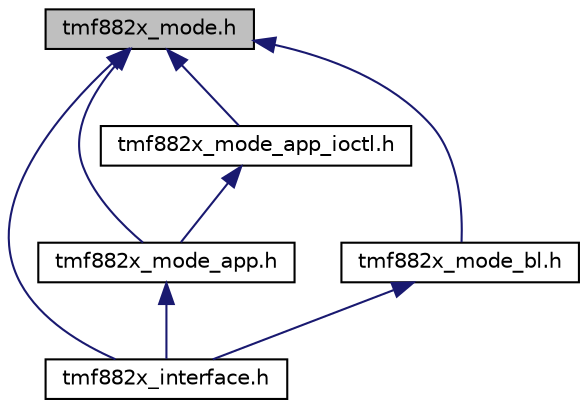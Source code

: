 digraph "tmf882x_mode.h"
{
 // LATEX_PDF_SIZE
  edge [fontname="Helvetica",fontsize="10",labelfontname="Helvetica",labelfontsize="10"];
  node [fontname="Helvetica",fontsize="10",shape=record];
  Node1 [label="tmf882x_mode.h",height=0.2,width=0.4,color="black", fillcolor="grey75", style="filled", fontcolor="black",tooltip="TMF882X generic mode interface."];
  Node1 -> Node2 [dir="back",color="midnightblue",fontsize="10",style="solid",fontname="Helvetica"];
  Node2 [label="tmf882x_interface.h",height=0.2,width=0.4,color="black", fillcolor="white", style="filled",URL="$tmf882x__interface_8h.html",tooltip="TMF882X Core Driver interface."];
  Node1 -> Node3 [dir="back",color="midnightblue",fontsize="10",style="solid",fontname="Helvetica"];
  Node3 [label="tmf882x_mode_app.h",height=0.2,width=0.4,color="black", fillcolor="white", style="filled",URL="$tmf882x__mode__app_8h.html",tooltip="TMF882X Application mode interface."];
  Node3 -> Node2 [dir="back",color="midnightblue",fontsize="10",style="solid",fontname="Helvetica"];
  Node1 -> Node4 [dir="back",color="midnightblue",fontsize="10",style="solid",fontname="Helvetica"];
  Node4 [label="tmf882x_mode_app_ioctl.h",height=0.2,width=0.4,color="black", fillcolor="white", style="filled",URL="$tmf882x__mode__app__ioctl_8h.html",tooltip="TMF882X APP mode ioctl definitions."];
  Node4 -> Node3 [dir="back",color="midnightblue",fontsize="10",style="solid",fontname="Helvetica"];
  Node1 -> Node5 [dir="back",color="midnightblue",fontsize="10",style="solid",fontname="Helvetica"];
  Node5 [label="tmf882x_mode_bl.h",height=0.2,width=0.4,color="black", fillcolor="white", style="filled",URL="$tmf882x__mode__bl_8h.html",tooltip="TMF882X Bootloader mode interface."];
  Node5 -> Node2 [dir="back",color="midnightblue",fontsize="10",style="solid",fontname="Helvetica"];
}
